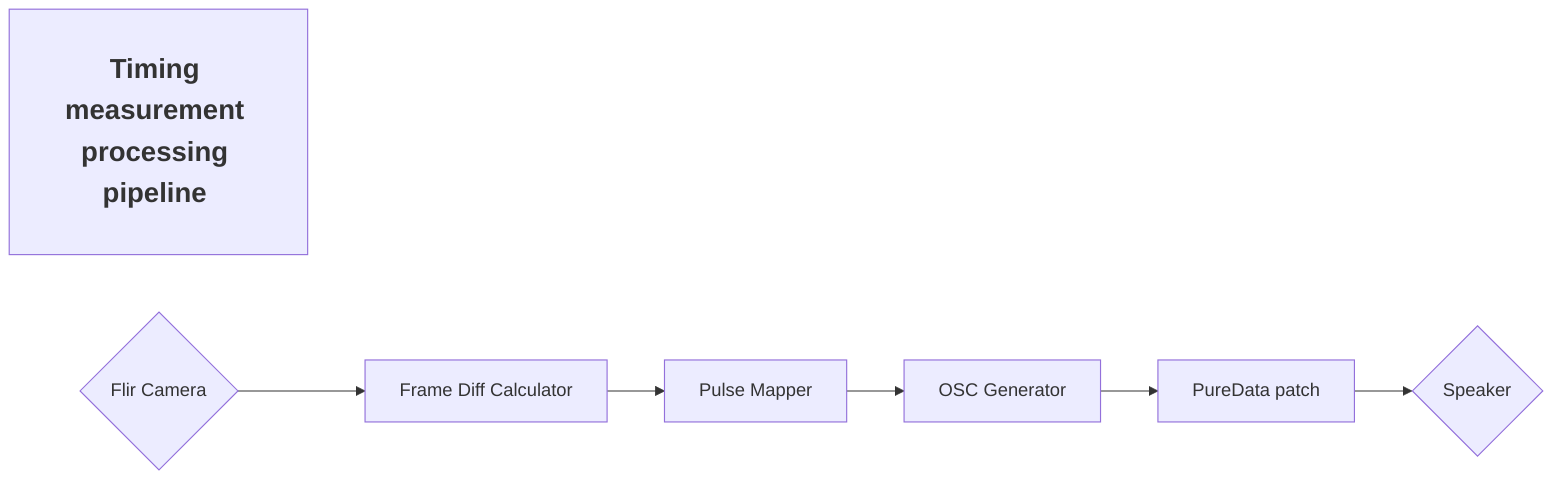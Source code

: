 graph LR
    title[<h2>Timing measurement processing pipeline </h2>]
    A{Flir Camera} -->B[Frame Diff Calculator]
    B--> D[Pulse Mapper]
    D--> E[OSC Generator]
    E--> F[PureData patch]
    F--> G{Speaker}